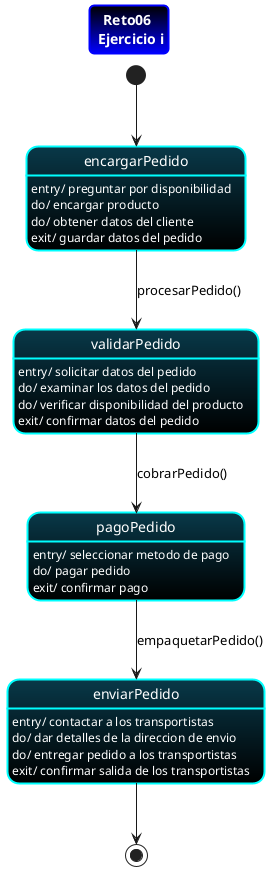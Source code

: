 @startuml "diagramaDeEstado"

title "Reto06 \n Ejercicio i"

skinparam title{
  BorderColor blue
  BorderThickness 2
  BorderRoundCorner 10
  BackgroundColor 000000-blue
  FontColor FFFFFF
}

skinparam State{
  BackgroundColor 093949-black
  FontColor FFFFFF
  BorderThickness 2
  BorderColor cyan
}
  
[*]-->encargarPedido
encargarPedido: entry/ preguntar por disponibilidad
encargarPedido: do/ encargar producto
encargarPedido: do/ obtener datos del cliente
encargarPedido: exit/ guardar datos del pedido

encargarPedido-->validarPedido: procesarPedido()
validarPedido: entry/ solicitar datos del pedido
validarPedido: do/ examinar los datos del pedido
validarPedido: do/ verificar disponibilidad del producto
validarPedido: exit/ confirmar datos del pedido

validarPedido-->pagoPedido: cobrarPedido() 
pagoPedido: entry/ seleccionar metodo de pago
pagoPedido: do/ pagar pedido
pagoPedido: exit/ confirmar pago

pagoPedido-->enviarPedido: empaquetarPedido()
enviarPedido: entry/ contactar a los transportistas
enviarPedido: do/ dar detalles de la direccion de envio
enviarPedido: do/ entregar pedido a los transportistas
enviarPedido: exit/ confirmar salida de los transportistas

enviarPedido-->[*]
 
@enduml
